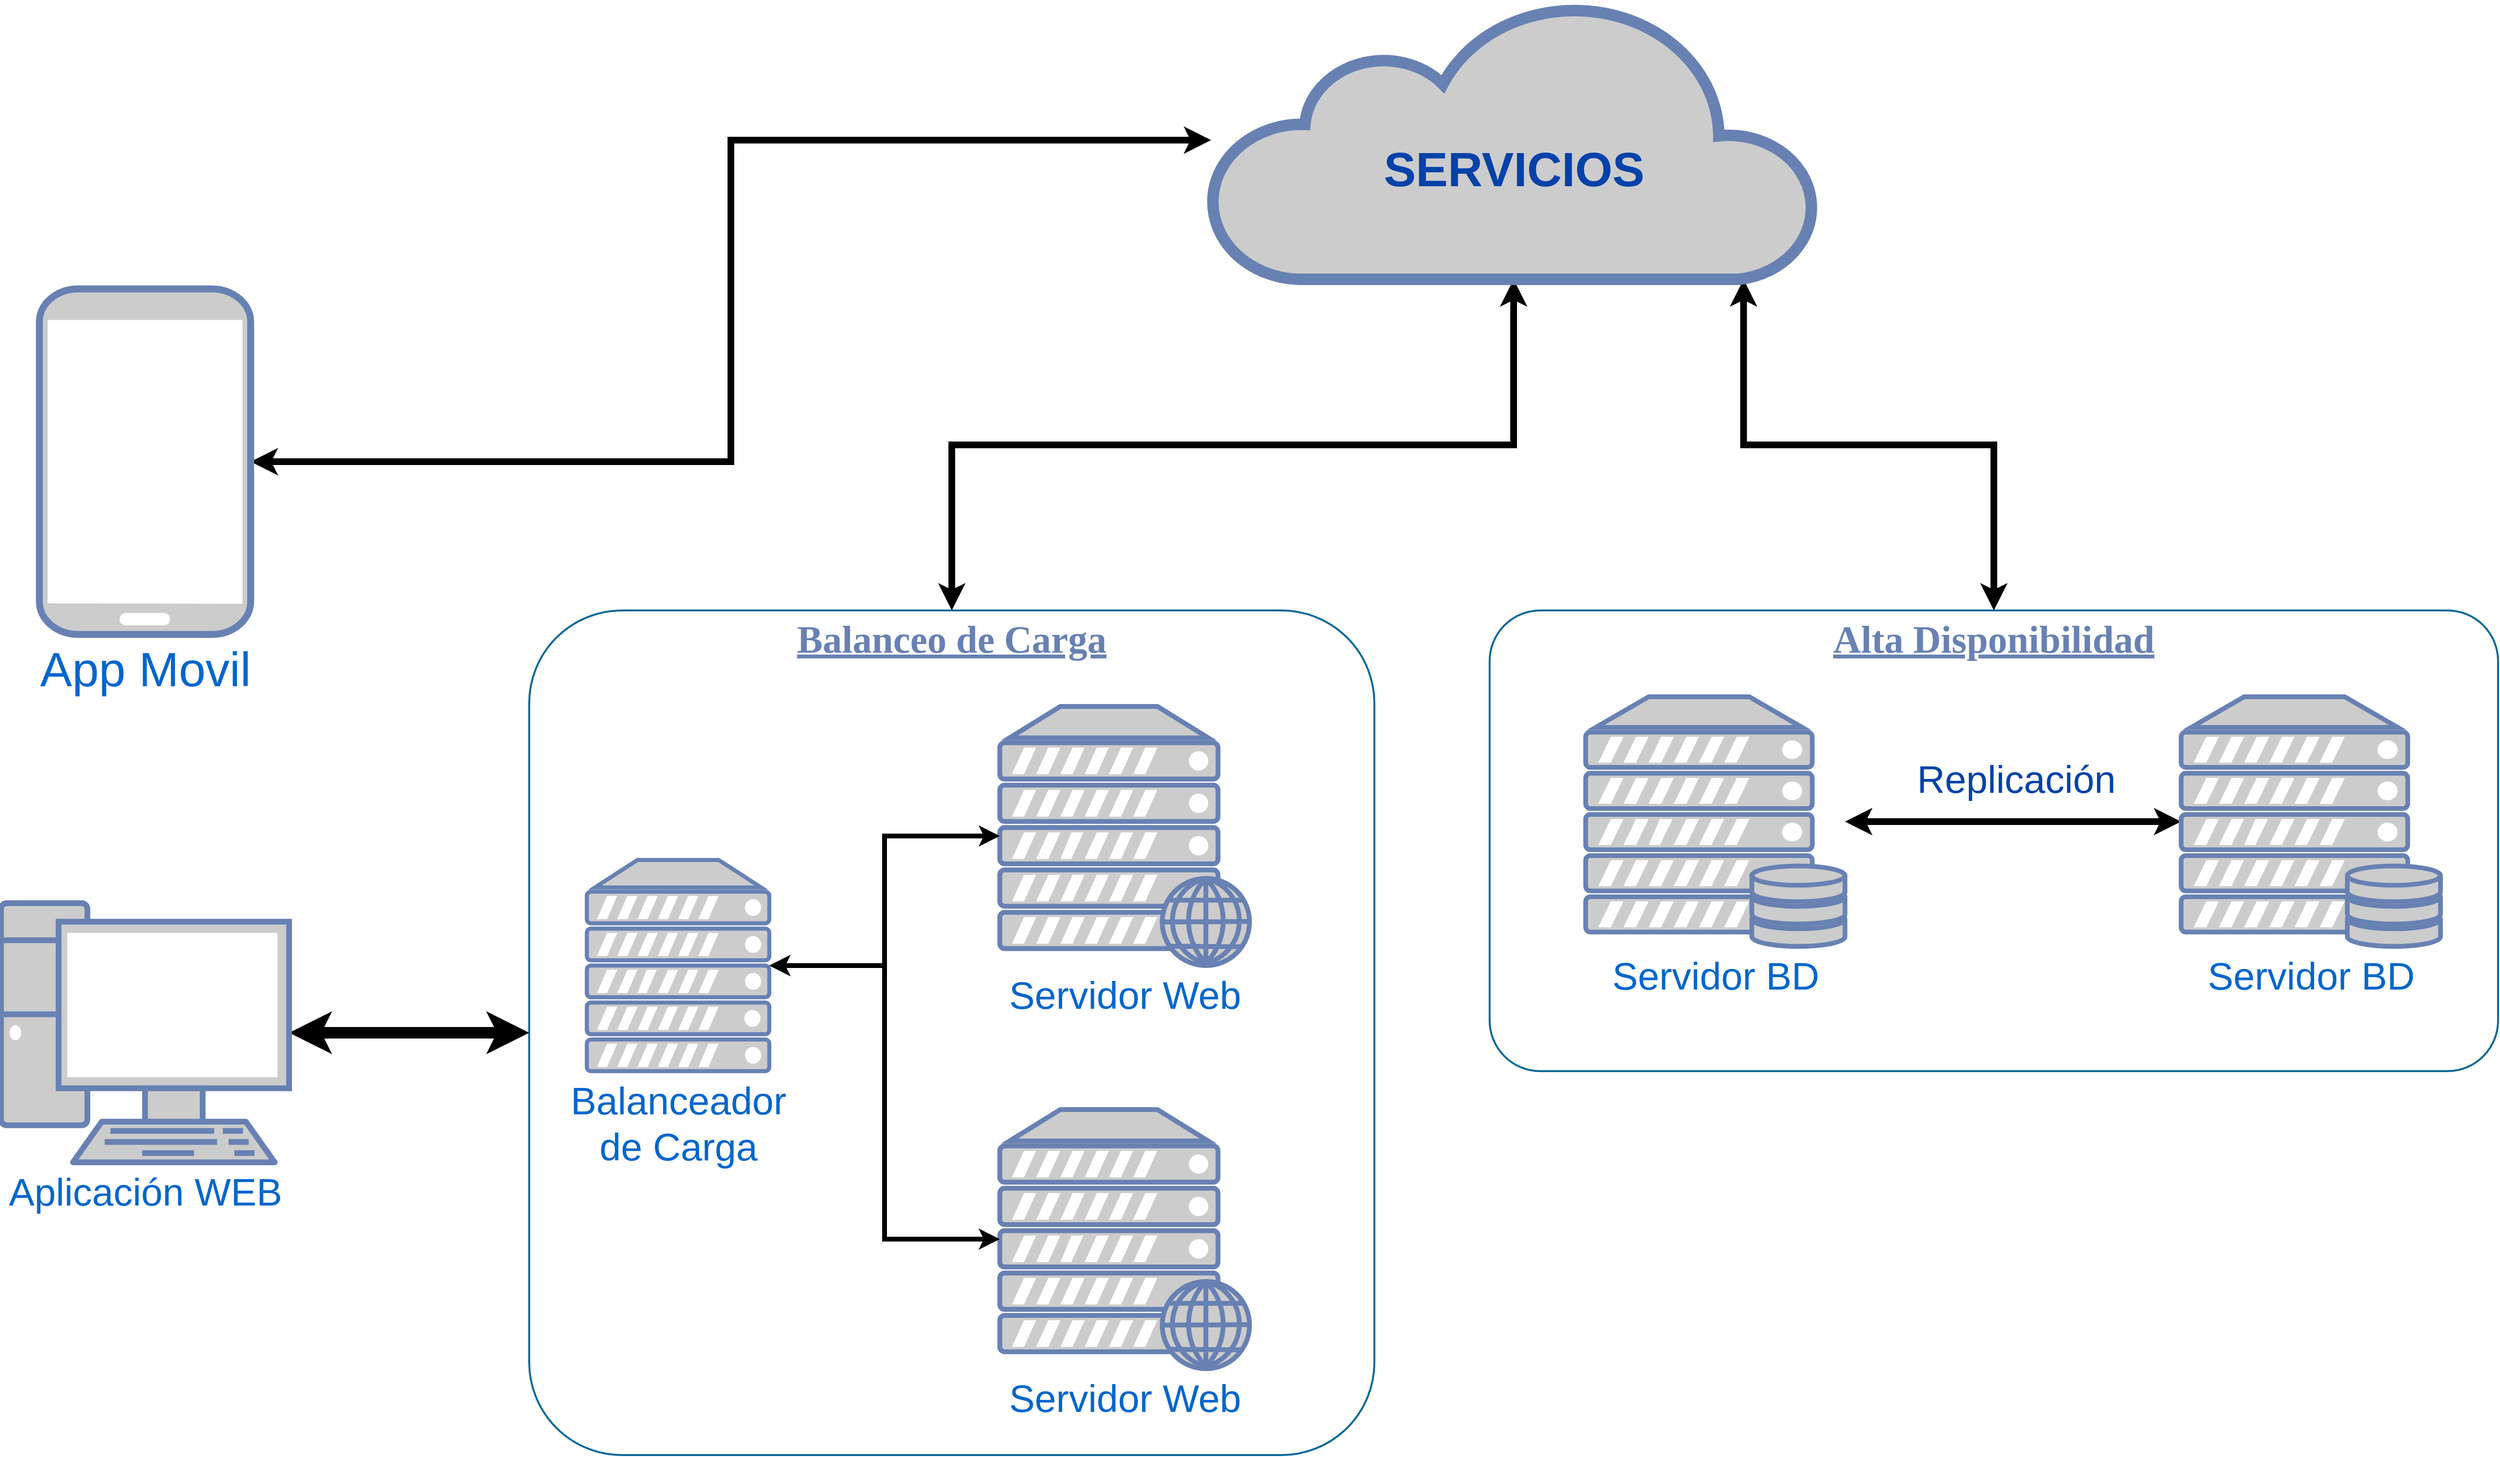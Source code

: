<mxfile version="20.8.5" type="github">
  <diagram name="Page-1" id="bfe91b75-5d2c-26a0-9c1d-138518896778">
    <mxGraphModel dx="3996" dy="2850" grid="1" gridSize="10" guides="1" tooltips="1" connect="1" arrows="1" fold="1" page="1" pageScale="1" pageWidth="1100" pageHeight="850" background="none" math="0" shadow="0">
      <root>
        <mxCell id="0" />
        <mxCell id="1" parent="0" />
        <mxCell id="7c3789c024ecab99-82" value="&lt;font style=&quot;font-size: 40px;&quot;&gt;&lt;b&gt;&lt;u&gt;Balanceo de Carga&lt;/u&gt;&lt;/b&gt;&lt;/font&gt;" style="rounded=1;whiteSpace=wrap;html=1;shadow=0;comic=0;strokeColor=#036897;strokeWidth=2;fillColor=none;fontFamily=Verdana;fontSize=28;fontColor=#6881B3;align=center;arcSize=11;verticalAlign=top;" parent="1" vertex="1">
          <mxGeometry x="60" y="605" width="880" height="880" as="geometry" />
        </mxCell>
        <mxCell id="RNAvwY5ogVoFwGdkrAzX-10" value="&lt;font style=&quot;font-size: 40px;&quot;&gt;&lt;b&gt;&lt;u&gt;Alta Disponibilidad&lt;/u&gt;&lt;/b&gt;&lt;/font&gt;" style="rounded=1;whiteSpace=wrap;html=1;shadow=0;comic=0;strokeColor=#036897;strokeWidth=2;fillColor=none;fontFamily=Verdana;fontSize=28;fontColor=#6881B3;align=center;arcSize=11;verticalAlign=top;" parent="1" vertex="1">
          <mxGeometry x="1060" y="605" width="1050" height="480" as="geometry" />
        </mxCell>
        <mxCell id="abTZT2YKblpQgq0CwKkB-2" style="edgeStyle=orthogonalEdgeStyle;rounded=0;orthogonalLoop=1;jettySize=auto;html=1;entryX=0;entryY=0.5;entryDx=0;entryDy=0;entryPerimeter=0;fontSize=50;fontColor=#0042aa;strokeWidth=7;startArrow=classic;startFill=1;" edge="1" parent="1" source="7c3789c024ecab99-58" target="RNAvwY5ogVoFwGdkrAzX-9">
          <mxGeometry relative="1" as="geometry" />
        </mxCell>
        <mxCell id="abTZT2YKblpQgq0CwKkB-7" value="Replicación" style="edgeLabel;html=1;align=center;verticalAlign=middle;resizable=0;points=[];fontSize=40;fontColor=#0042aa;" vertex="1" connectable="0" parent="abTZT2YKblpQgq0CwKkB-2">
          <mxGeometry x="0.314" y="11" relative="1" as="geometry">
            <mxPoint x="-52" y="-34" as="offset" />
          </mxGeometry>
        </mxCell>
        <mxCell id="7c3789c024ecab99-58" value="&lt;font style=&quot;font-size: 40px;&quot;&gt;Servidor BD&lt;/font&gt;" style="fontColor=#0066CC;verticalAlign=top;verticalLabelPosition=bottom;labelPosition=center;align=center;html=1;fillColor=#CCCCCC;strokeColor=#6881B3;gradientColor=none;gradientDirection=north;strokeWidth=2;shape=mxgraph.networks.server_storage;rounded=0;shadow=0;comic=0;" parent="1" vertex="1">
          <mxGeometry x="1160" y="695" width="270" height="260" as="geometry" />
        </mxCell>
        <mxCell id="RNAvwY5ogVoFwGdkrAzX-12" value="" style="edgeStyle=orthogonalEdgeStyle;rounded=0;orthogonalLoop=1;jettySize=auto;html=1;fontSize=40;entryX=1;entryY=0.5;entryDx=0;entryDy=0;strokeWidth=12;entryPerimeter=0;exitX=0;exitY=0.5;exitDx=0;exitDy=0;startArrow=classic;startFill=1;" parent="1" source="7c3789c024ecab99-82" target="7c3789c024ecab99-61" edge="1">
          <mxGeometry relative="1" as="geometry">
            <mxPoint x="520" y="670" as="sourcePoint" />
            <mxPoint x="530" y="875" as="targetPoint" />
          </mxGeometry>
        </mxCell>
        <mxCell id="7c3789c024ecab99-61" value="&lt;span style=&quot;font-size: 40px;&quot;&gt;Aplicación WEB&lt;br&gt;&lt;/span&gt;" style="fontColor=#0066CC;verticalAlign=top;verticalLabelPosition=bottom;labelPosition=center;align=center;html=1;fillColor=#CCCCCC;strokeColor=#6881B3;gradientColor=none;gradientDirection=north;strokeWidth=2;shape=mxgraph.networks.pc;rounded=0;shadow=0;comic=0;" parent="1" vertex="1">
          <mxGeometry x="-490" y="910" width="300" height="270" as="geometry" />
        </mxCell>
        <mxCell id="RNAvwY5ogVoFwGdkrAzX-3" value="Servidor Web" style="fontColor=#0066CC;verticalAlign=top;verticalLabelPosition=bottom;labelPosition=center;align=center;html=1;outlineConnect=0;fillColor=#CCCCCC;strokeColor=#6881B3;gradientColor=none;gradientDirection=north;strokeWidth=2;shape=mxgraph.networks.web_server;fontSize=40;" parent="1" vertex="1">
          <mxGeometry x="550" y="705" width="260" height="270" as="geometry" />
        </mxCell>
        <mxCell id="RNAvwY5ogVoFwGdkrAzX-6" value="Servidor Web" style="fontColor=#0066CC;verticalAlign=top;verticalLabelPosition=bottom;labelPosition=center;align=center;html=1;outlineConnect=0;fillColor=#CCCCCC;strokeColor=#6881B3;gradientColor=none;gradientDirection=north;strokeWidth=2;shape=mxgraph.networks.web_server;fontSize=40;" parent="1" vertex="1">
          <mxGeometry x="550" y="1125" width="260" height="270" as="geometry" />
        </mxCell>
        <mxCell id="RNAvwY5ogVoFwGdkrAzX-9" value="&lt;font style=&quot;font-size: 40px;&quot;&gt;Servidor BD&lt;/font&gt;" style="fontColor=#0066CC;verticalAlign=top;verticalLabelPosition=bottom;labelPosition=center;align=center;html=1;fillColor=#CCCCCC;strokeColor=#6881B3;gradientColor=none;gradientDirection=north;strokeWidth=2;shape=mxgraph.networks.server_storage;rounded=0;shadow=0;comic=0;" parent="1" vertex="1">
          <mxGeometry x="1780" y="695" width="270" height="260" as="geometry" />
        </mxCell>
        <mxCell id="RNAvwY5ogVoFwGdkrAzX-25" style="edgeStyle=orthogonalEdgeStyle;rounded=0;orthogonalLoop=1;jettySize=auto;html=1;exitX=1;exitY=0.5;exitDx=0;exitDy=0;exitPerimeter=0;entryX=0;entryY=0.5;entryDx=0;entryDy=0;entryPerimeter=0;strokeWidth=5;fontSize=40;startArrow=classic;startFill=1;" parent="1" source="RNAvwY5ogVoFwGdkrAzX-24" target="RNAvwY5ogVoFwGdkrAzX-3" edge="1">
          <mxGeometry relative="1" as="geometry" />
        </mxCell>
        <mxCell id="RNAvwY5ogVoFwGdkrAzX-26" style="edgeStyle=orthogonalEdgeStyle;rounded=0;orthogonalLoop=1;jettySize=auto;html=1;exitX=1;exitY=0.5;exitDx=0;exitDy=0;exitPerimeter=0;entryX=0;entryY=0.5;entryDx=0;entryDy=0;entryPerimeter=0;strokeWidth=5;fontSize=40;startArrow=classic;startFill=1;" parent="1" source="RNAvwY5ogVoFwGdkrAzX-24" target="RNAvwY5ogVoFwGdkrAzX-6" edge="1">
          <mxGeometry relative="1" as="geometry" />
        </mxCell>
        <mxCell id="RNAvwY5ogVoFwGdkrAzX-24" value="Balanceador &lt;br&gt;de Carga" style="fontColor=#0066CC;verticalAlign=top;verticalLabelPosition=bottom;labelPosition=center;align=center;html=1;outlineConnect=0;fillColor=#CCCCCC;strokeColor=#6881B3;gradientColor=none;gradientDirection=north;strokeWidth=2;shape=mxgraph.networks.server;fontSize=40;" parent="1" vertex="1">
          <mxGeometry x="120" y="865" width="190" height="220" as="geometry" />
        </mxCell>
        <mxCell id="abTZT2YKblpQgq0CwKkB-3" style="edgeStyle=orthogonalEdgeStyle;rounded=0;orthogonalLoop=1;jettySize=auto;html=1;entryX=0.5;entryY=0;entryDx=0;entryDy=0;strokeWidth=7;fontSize=50;fontColor=#0042aa;startArrow=classic;startFill=1;exitX=0.88;exitY=1;exitDx=0;exitDy=0;exitPerimeter=0;" edge="1" parent="1" source="abTZT2YKblpQgq0CwKkB-1" target="RNAvwY5ogVoFwGdkrAzX-10">
          <mxGeometry relative="1" as="geometry" />
        </mxCell>
        <mxCell id="abTZT2YKblpQgq0CwKkB-4" style="edgeStyle=orthogonalEdgeStyle;rounded=0;orthogonalLoop=1;jettySize=auto;html=1;strokeWidth=7;fontSize=50;fontColor=#0042aa;startArrow=classic;startFill=1;" edge="1" parent="1" source="abTZT2YKblpQgq0CwKkB-1" target="7c3789c024ecab99-82">
          <mxGeometry relative="1" as="geometry" />
        </mxCell>
        <mxCell id="abTZT2YKblpQgq0CwKkB-6" style="edgeStyle=orthogonalEdgeStyle;rounded=0;orthogonalLoop=1;jettySize=auto;html=1;entryX=1;entryY=0.5;entryDx=0;entryDy=0;entryPerimeter=0;strokeWidth=7;fontSize=50;fontColor=#0042aa;startArrow=classic;startFill=1;" edge="1" parent="1" source="abTZT2YKblpQgq0CwKkB-1" target="abTZT2YKblpQgq0CwKkB-5">
          <mxGeometry relative="1" as="geometry" />
        </mxCell>
        <mxCell id="abTZT2YKblpQgq0CwKkB-1" value="&lt;font size=&quot;1&quot;&gt;&lt;b style=&quot;font-size: 50px;&quot;&gt;&lt;br&gt;&lt;font color=&quot;#0042aa&quot;&gt;SERVICIOS&lt;/font&gt;&lt;/b&gt;&lt;/font&gt;" style="html=1;outlineConnect=0;fillColor=#CCCCCC;strokeColor=#6881B3;gradientColor=none;gradientDirection=north;strokeWidth=2;shape=mxgraph.networks.cloud;fontColor=#ffffff;" vertex="1" parent="1">
          <mxGeometry x="770" y="-30" width="630" height="290" as="geometry" />
        </mxCell>
        <mxCell id="abTZT2YKblpQgq0CwKkB-5" value="App Movil" style="fontColor=#0066CC;verticalAlign=top;verticalLabelPosition=bottom;labelPosition=center;align=center;html=1;outlineConnect=0;fillColor=#CCCCCC;strokeColor=#6881B3;gradientColor=none;gradientDirection=north;strokeWidth=2;shape=mxgraph.networks.mobile;fontSize=50;" vertex="1" parent="1">
          <mxGeometry x="-450" y="270" width="220" height="360" as="geometry" />
        </mxCell>
      </root>
    </mxGraphModel>
  </diagram>
</mxfile>
